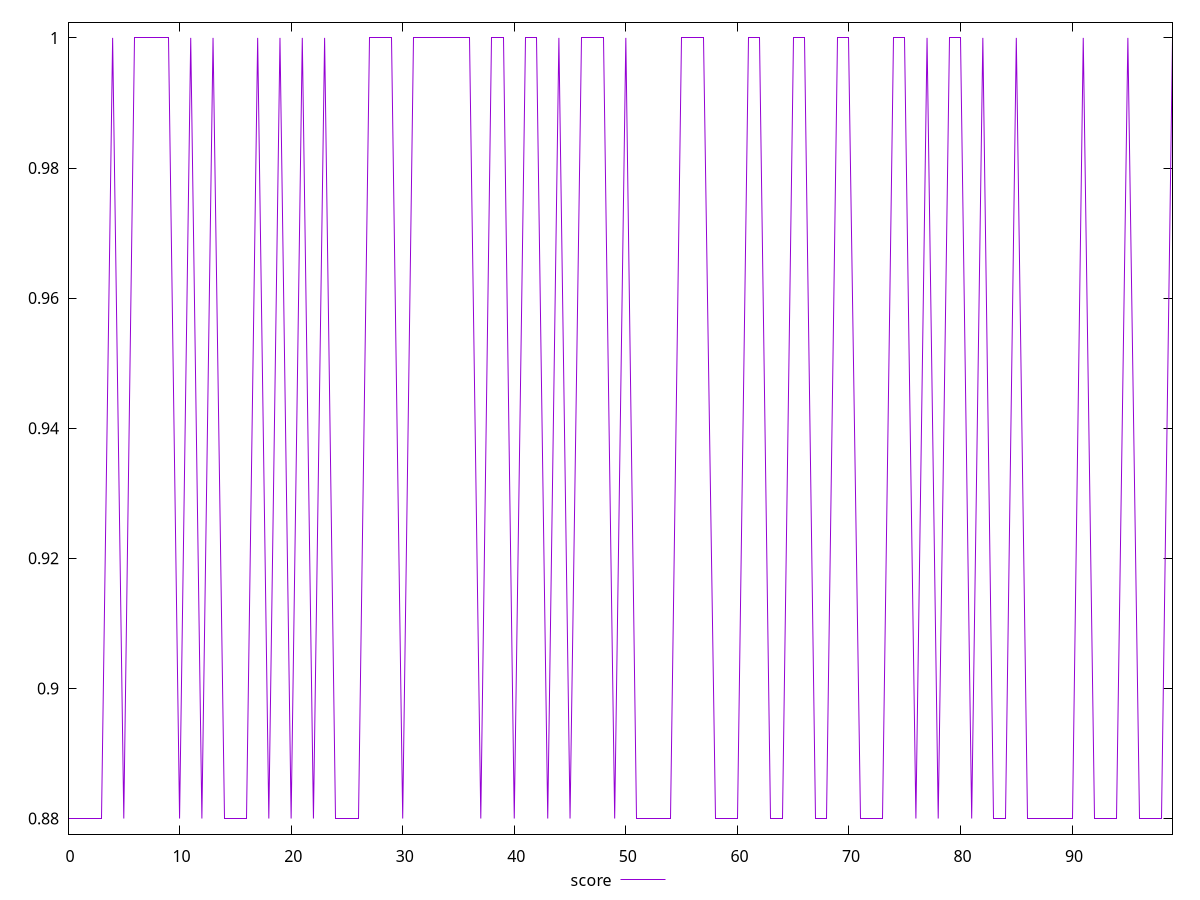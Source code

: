reset

$score <<EOF
0 0.88
1 0.88
2 0.88
3 0.88
4 1
5 0.88
6 1
7 1
8 1
9 1
10 0.88
11 1
12 0.88
13 1
14 0.88
15 0.88
16 0.88
17 1
18 0.88
19 1
20 0.88
21 1
22 0.88
23 1
24 0.88
25 0.88
26 0.88
27 1
28 1
29 1
30 0.88
31 1
32 1
33 1
34 1
35 1
36 1
37 0.88
38 1
39 1
40 0.88
41 1
42 1
43 0.88
44 1
45 0.88
46 1
47 1
48 1
49 0.88
50 1
51 0.88
52 0.88
53 0.88
54 0.88
55 1
56 1
57 1
58 0.88
59 0.88
60 0.88
61 1
62 1
63 0.88
64 0.88
65 1
66 1
67 0.88
68 0.88
69 1
70 1
71 0.88
72 0.88
73 0.88
74 1
75 1
76 0.88
77 1
78 0.88
79 1
80 1
81 0.88
82 1
83 0.88
84 0.88
85 1
86 0.88
87 0.88
88 0.88
89 0.88
90 0.88
91 1
92 0.88
93 0.88
94 0.88
95 1
96 0.88
97 0.88
98 0.88
99 1
EOF

set key outside below
set xrange [0:99]
set yrange [0.8776:1.0024]
set trange [0.8776:1.0024]
set terminal svg size 640, 500 enhanced background rgb 'white'
set output "reports/report_00030_2021-02-24T20-42-31.540Z/unminified-javascript/samples/astro/score/values.svg"

plot $score title "score" with line

reset
